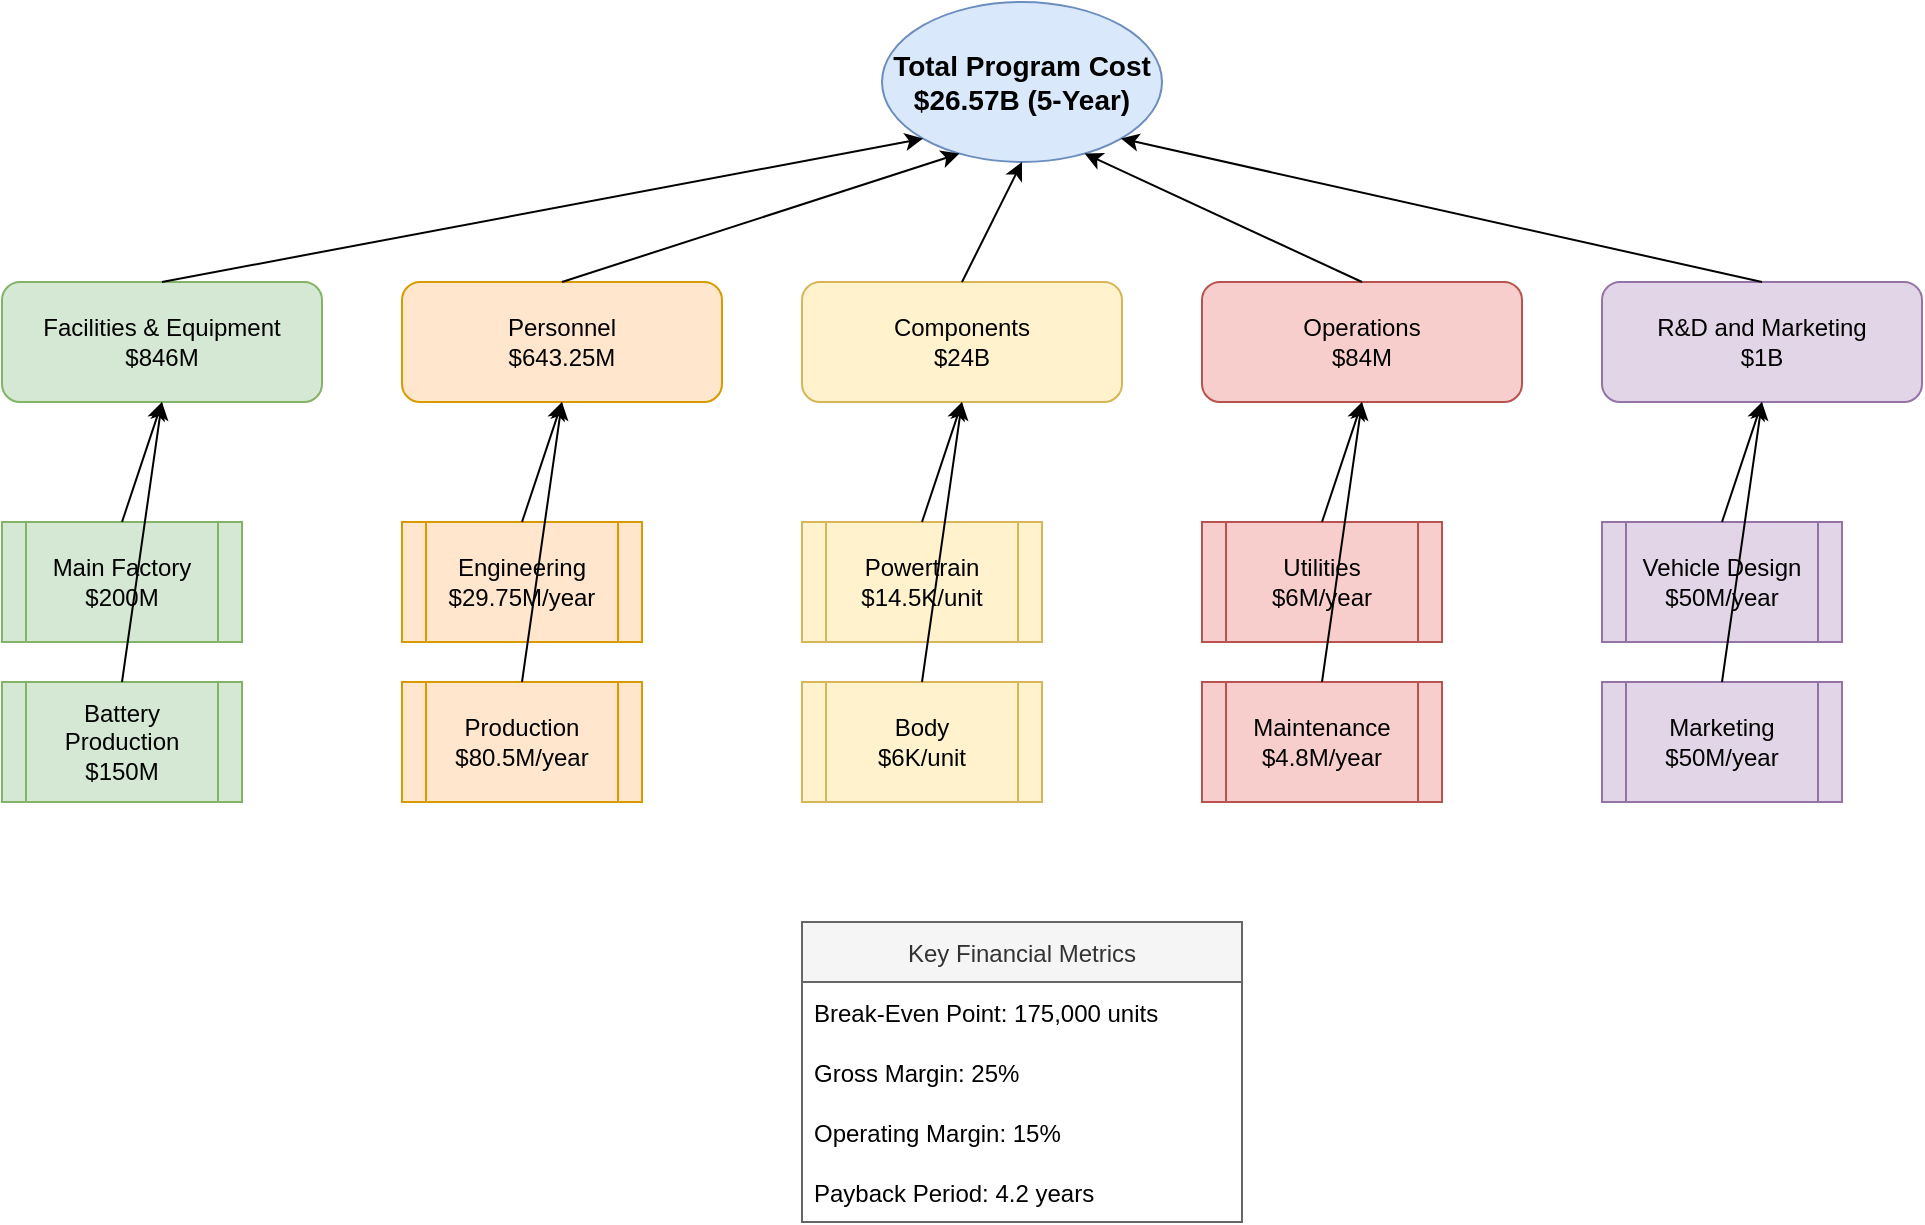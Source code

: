 <mxfile>
    <diagram id="cost_structure" name="Cost Structure">
        <mxGraphModel dx="1386" dy="784" grid="1" gridSize="10" guides="1" tooltips="1" connect="1" arrows="1" fold="1" page="1" pageScale="1" pageWidth="1100" pageHeight="850" background="#ffffff">
            <root>
                <mxCell id="0"/>
                <mxCell id="1" parent="0"/>
                
                <!-- Total Program Cost -->
                <mxCell id="total_cost" value="Total Program Cost&#xa;$26.57B (5-Year)" style="ellipse;whiteSpace=wrap;html=1;fillColor=#dae8fc;strokeColor=#6c8ebf;fontSize=14;fontStyle=1" vertex="1" parent="1">
                    <mxGeometry x="480" y="20" width="140" height="80" as="geometry"/>
                </mxCell>

                <!-- Main Cost Categories -->
                <mxCell id="facilities" value="Facilities &amp; Equipment&#xa;$846M" style="rounded=1;whiteSpace=wrap;html=1;fillColor=#d5e8d4;strokeColor=#82b366" vertex="1" parent="1">
                    <mxGeometry x="40" y="160" width="160" height="60" as="geometry"/>
                </mxCell>
                
                <mxCell id="personnel" value="Personnel&#xa;$643.25M" style="rounded=1;whiteSpace=wrap;html=1;fillColor=#ffe6cc;strokeColor=#d79b00" vertex="1" parent="1">
                    <mxGeometry x="240" y="160" width="160" height="60" as="geometry"/>
                </mxCell>
                
                <mxCell id="components" value="Components&#xa;$24B" style="rounded=1;whiteSpace=wrap;html=1;fillColor=#fff2cc;strokeColor=#d6b656" vertex="1" parent="1">
                    <mxGeometry x="440" y="160" width="160" height="60" as="geometry"/>
                </mxCell>
                
                <mxCell id="operations" value="Operations&#xa;$84M" style="rounded=1;whiteSpace=wrap;html=1;fillColor=#f8cecc;strokeColor=#b85450" vertex="1" parent="1">
                    <mxGeometry x="640" y="160" width="160" height="60" as="geometry"/>
                </mxCell>
                
                <mxCell id="rd_marketing" value="R&amp;D and Marketing&#xa;$1B" style="rounded=1;whiteSpace=wrap;html=1;fillColor=#e1d5e7;strokeColor=#9673a6" vertex="1" parent="1">
                    <mxGeometry x="840" y="160" width="160" height="60" as="geometry"/>
                </mxCell>

                <!-- Subcategories -->
                <!-- Facilities -->
                <mxCell id="main_factory" value="Main Factory&#xa;$200M" style="shape=process;whiteSpace=wrap;html=1;backgroundOutline=1;fillColor=#d5e8d4;strokeColor=#82b366" vertex="1" parent="1">
                    <mxGeometry x="40" y="280" width="120" height="60" as="geometry"/>
                </mxCell>
                
                <mxCell id="battery_prod" value="Battery Production&#xa;$150M" style="shape=process;whiteSpace=wrap;html=1;backgroundOutline=1;fillColor=#d5e8d4;strokeColor=#82b366" vertex="1" parent="1">
                    <mxGeometry x="40" y="360" width="120" height="60" as="geometry"/>
                </mxCell>

                <!-- Personnel -->
                <mxCell id="engineering" value="Engineering&#xa;$29.75M/year" style="shape=process;whiteSpace=wrap;html=1;backgroundOutline=1;fillColor=#ffe6cc;strokeColor=#d79b00" vertex="1" parent="1">
                    <mxGeometry x="240" y="280" width="120" height="60" as="geometry"/>
                </mxCell>
                
                <mxCell id="production" value="Production&#xa;$80.5M/year" style="shape=process;whiteSpace=wrap;html=1;backgroundOutline=1;fillColor=#ffe6cc;strokeColor=#d79b00" vertex="1" parent="1">
                    <mxGeometry x="240" y="360" width="120" height="60" as="geometry"/>
                </mxCell>

                <!-- Components -->
                <mxCell id="powertrain" value="Powertrain&#xa;$14.5K/unit" style="shape=process;whiteSpace=wrap;html=1;backgroundOutline=1;fillColor=#fff2cc;strokeColor=#d6b656" vertex="1" parent="1">
                    <mxGeometry x="440" y="280" width="120" height="60" as="geometry"/>
                </mxCell>
                
                <mxCell id="body" value="Body&#xa;$6K/unit" style="shape=process;whiteSpace=wrap;html=1;backgroundOutline=1;fillColor=#fff2cc;strokeColor=#d6b656" vertex="1" parent="1">
                    <mxGeometry x="440" y="360" width="120" height="60" as="geometry"/>
                </mxCell>

                <!-- Operations -->
                <mxCell id="utilities" value="Utilities&#xa;$6M/year" style="shape=process;whiteSpace=wrap;html=1;backgroundOutline=1;fillColor=#f8cecc;strokeColor=#b85450" vertex="1" parent="1">
                    <mxGeometry x="640" y="280" width="120" height="60" as="geometry"/>
                </mxCell>
                
                <mxCell id="maintenance" value="Maintenance&#xa;$4.8M/year" style="shape=process;whiteSpace=wrap;html=1;backgroundOutline=1;fillColor=#f8cecc;strokeColor=#b85450" vertex="1" parent="1">
                    <mxGeometry x="640" y="360" width="120" height="60" as="geometry"/>
                </mxCell>

                <!-- R&D and Marketing -->
                <mxCell id="vehicle_design" value="Vehicle Design&#xa;$50M/year" style="shape=process;whiteSpace=wrap;html=1;backgroundOutline=1;fillColor=#e1d5e7;strokeColor=#9673a6" vertex="1" parent="1">
                    <mxGeometry x="840" y="280" width="120" height="60" as="geometry"/>
                </mxCell>
                
                <mxCell id="marketing" value="Marketing&#xa;$50M/year" style="shape=process;whiteSpace=wrap;html=1;backgroundOutline=1;fillColor=#e1d5e7;strokeColor=#9673a6" vertex="1" parent="1">
                    <mxGeometry x="840" y="360" width="120" height="60" as="geometry"/>
                </mxCell>

                <!-- Financial Metrics -->
                <mxCell id="metrics" value="Key Financial Metrics" style="swimlane;fontStyle=0;childLayout=stackLayout;horizontal=1;startSize=30;horizontalStack=0;resizeParent=1;resizeParentMax=0;resizeLast=0;collapsible=1;marginBottom=0;fillColor=#f5f5f5;strokeColor=#666666;fontColor=#333333" vertex="1" parent="1">
                    <mxGeometry x="440" y="480" width="220" height="150" as="geometry"/>
                </mxCell>
                <mxCell id="break_even" value="Break-Even Point: 175,000 units" style="text;strokeColor=none;fillColor=none;align=left;verticalAlign=middle;spacingLeft=4;spacingRight=4;overflow=hidden;points=[[0,0.5],[1,0.5]];portConstraint=eastwest;rotatable=0;" vertex="1" parent="metrics">
                    <mxGeometry y="30" width="220" height="30" as="geometry"/>
                </mxCell>
                <mxCell id="gross_margin" value="Gross Margin: 25%" style="text;strokeColor=none;fillColor=none;align=left;verticalAlign=middle;spacingLeft=4;spacingRight=4;overflow=hidden;points=[[0,0.5],[1,0.5]];portConstraint=eastwest;rotatable=0;" vertex="1" parent="metrics">
                    <mxGeometry y="60" width="220" height="30" as="geometry"/>
                </mxCell>
                <mxCell id="operating_margin" value="Operating Margin: 15%" style="text;strokeColor=none;fillColor=none;align=left;verticalAlign=middle;spacingLeft=4;spacingRight=4;overflow=hidden;points=[[0,0.5],[1,0.5]];portConstraint=eastwest;rotatable=0;" vertex="1" parent="metrics">
                    <mxGeometry y="90" width="220" height="30" as="geometry"/>
                </mxCell>
                <mxCell id="payback" value="Payback Period: 4.2 years" style="text;strokeColor=none;fillColor=none;align=left;verticalAlign=middle;spacingLeft=4;spacingRight=4;overflow=hidden;points=[[0,0.5],[1,0.5]];portConstraint=eastwest;rotatable=0;" vertex="1" parent="metrics">
                    <mxGeometry y="120" width="220" height="30" as="geometry"/>
                </mxCell>

                <!-- Connections -->
                <!-- Main categories to total -->
                <mxCell id="2" value="" style="endArrow=classic;html=1;exitX=0.5;exitY=0;exitDx=0;exitDy=0;entryX=0;entryY=1;entryDx=0;entryDy=0;" edge="1" parent="1" source="facilities" target="total_cost">
                    <mxGeometry width="50" height="50" relative="1" as="geometry"/>
                </mxCell>
                <mxCell id="3" value="" style="endArrow=classic;html=1;exitX=0.5;exitY=0;exitDx=0;exitDy=0;entryX=0.25;entryY=1;entryDx=0;entryDy=0;" edge="1" parent="1" source="personnel" target="total_cost">
                    <mxGeometry width="50" height="50" relative="1" as="geometry"/>
                </mxCell>
                <mxCell id="4" value="" style="endArrow=classic;html=1;exitX=0.5;exitY=0;exitDx=0;exitDy=0;entryX=0.5;entryY=1;entryDx=0;entryDy=0;" edge="1" parent="1" source="components" target="total_cost">
                    <mxGeometry width="50" height="50" relative="1" as="geometry"/>
                </mxCell>
                <mxCell id="5" value="" style="endArrow=classic;html=1;exitX=0.5;exitY=0;exitDx=0;exitDy=0;entryX=0.75;entryY=1;entryDx=0;entryDy=0;" edge="1" parent="1" source="operations" target="total_cost">
                    <mxGeometry width="50" height="50" relative="1" as="geometry"/>
                </mxCell>
                <mxCell id="6" value="" style="endArrow=classic;html=1;exitX=0.5;exitY=0;exitDx=0;exitDy=0;entryX=1;entryY=1;entryDx=0;entryDy=0;" edge="1" parent="1" source="rd_marketing" target="total_cost">
                    <mxGeometry width="50" height="50" relative="1" as="geometry"/>
                </mxCell>

                <!-- Subcategories to main categories -->
                <mxCell id="7" value="" style="endArrow=classic;html=1;exitX=0.5;exitY=0;exitDx=0;exitDy=0;entryX=0.5;entryY=1;entryDx=0;entryDy=0;" edge="1" parent="1" source="main_factory" target="facilities">
                    <mxGeometry width="50" height="50" relative="1" as="geometry"/>
                </mxCell>
                <mxCell id="8" value="" style="endArrow=classic;html=1;exitX=0.5;exitY=0;exitDx=0;exitDy=0;entryX=0.5;entryY=1;entryDx=0;entryDy=0;" edge="1" parent="1" source="battery_prod" target="facilities">
                    <mxGeometry width="50" height="50" relative="1" as="geometry"/>
                </mxCell>
                <mxCell id="9" value="" style="endArrow=classic;html=1;exitX=0.5;exitY=0;exitDx=0;exitDy=0;entryX=0.5;entryY=1;entryDx=0;entryDy=0;" edge="1" parent="1" source="engineering" target="personnel">
                    <mxGeometry width="50" height="50" relative="1" as="geometry"/>
                </mxCell>
                <mxCell id="10" value="" style="endArrow=classic;html=1;exitX=0.5;exitY=0;exitDx=0;exitDy=0;entryX=0.5;entryY=1;entryDx=0;entryDy=0;" edge="1" parent="1" source="production" target="personnel">
                    <mxGeometry width="50" height="50" relative="1" as="geometry"/>
                </mxCell>
                <mxCell id="11" value="" style="endArrow=classic;html=1;exitX=0.5;exitY=0;exitDx=0;exitDy=0;entryX=0.5;entryY=1;entryDx=0;entryDy=0;" edge="1" parent="1" source="powertrain" target="components">
                    <mxGeometry width="50" height="50" relative="1" as="geometry"/>
                </mxCell>
                <mxCell id="12" value="" style="endArrow=classic;html=1;exitX=0.5;exitY=0;exitDx=0;exitDy=0;entryX=0.5;entryY=1;entryDx=0;entryDy=0;" edge="1" parent="1" source="body" target="components">
                    <mxGeometry width="50" height="50" relative="1" as="geometry"/>
                </mxCell>
                <mxCell id="13" value="" style="endArrow=classic;html=1;exitX=0.5;exitY=0;exitDx=0;exitDy=0;entryX=0.5;entryY=1;entryDx=0;entryDy=0;" edge="1" parent="1" source="utilities" target="operations">
                    <mxGeometry width="50" height="50" relative="1" as="geometry"/>
                </mxCell>
                <mxCell id="14" value="" style="endArrow=classic;html=1;exitX=0.5;exitY=0;exitDx=0;exitDy=0;entryX=0.5;entryY=1;entryDx=0;entryDy=0;" edge="1" parent="1" source="maintenance" target="operations">
                    <mxGeometry width="50" height="50" relative="1" as="geometry"/>
                </mxCell>
                <mxCell id="15" value="" style="endArrow=classic;html=1;exitX=0.5;exitY=0;exitDx=0;exitDy=0;entryX=0.5;entryY=1;entryDx=0;entryDy=0;" edge="1" parent="1" source="vehicle_design" target="rd_marketing">
                    <mxGeometry width="50" height="50" relative="1" as="geometry"/>
                </mxCell>
                <mxCell id="16" value="" style="endArrow=classic;html=1;exitX=0.5;exitY=0;exitDx=0;exitDy=0;entryX=0.5;entryY=1;entryDx=0;entryDy=0;" edge="1" parent="1" source="marketing" target="rd_marketing">
                    <mxGeometry width="50" height="50" relative="1" as="geometry"/>
                </mxCell>

            </root>
        </mxGraphModel>
    </diagram>
</mxfile>
